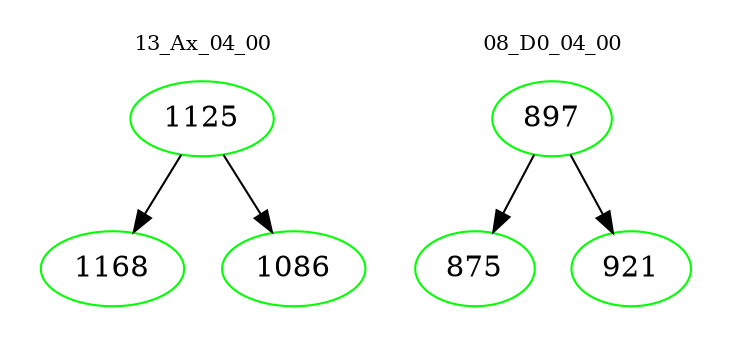 digraph{
subgraph cluster_0 {
color = white
label = "13_Ax_04_00";
fontsize=10;
T0_1125 [label="1125", color="green"]
T0_1125 -> T0_1168 [color="black"]
T0_1168 [label="1168", color="green"]
T0_1125 -> T0_1086 [color="black"]
T0_1086 [label="1086", color="green"]
}
subgraph cluster_1 {
color = white
label = "08_D0_04_00";
fontsize=10;
T1_897 [label="897", color="green"]
T1_897 -> T1_875 [color="black"]
T1_875 [label="875", color="green"]
T1_897 -> T1_921 [color="black"]
T1_921 [label="921", color="green"]
}
}
